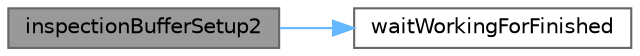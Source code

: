 digraph "inspectionBufferSetup2"
{
 // LATEX_PDF_SIZE
  bgcolor="transparent";
  edge [fontname=Helvetica,fontsize=10,labelfontname=Helvetica,labelfontsize=10];
  node [fontname=Helvetica,fontsize=10,shape=box,height=0.2,width=0.4];
  rankdir="LR";
  Node1 [id="Node000001",label="inspectionBufferSetup2",height=0.2,width=0.4,color="gray40", fillcolor="grey60", style="filled", fontcolor="black",tooltip="检查缓冲区设置 2。"];
  Node1 -> Node2 [id="edge1_Node000001_Node000002",color="steelblue1",style="solid",tooltip=" "];
  Node2 [id="Node000002",label="waitWorkingForFinished",height=0.2,width=0.4,color="grey40", fillcolor="white", style="filled",URL="$class_j_q_http_server_1_1_session.html#a239e9c25aecf3630a4e5b090e2f11c30",tooltip="等待工作完成。"];
}
